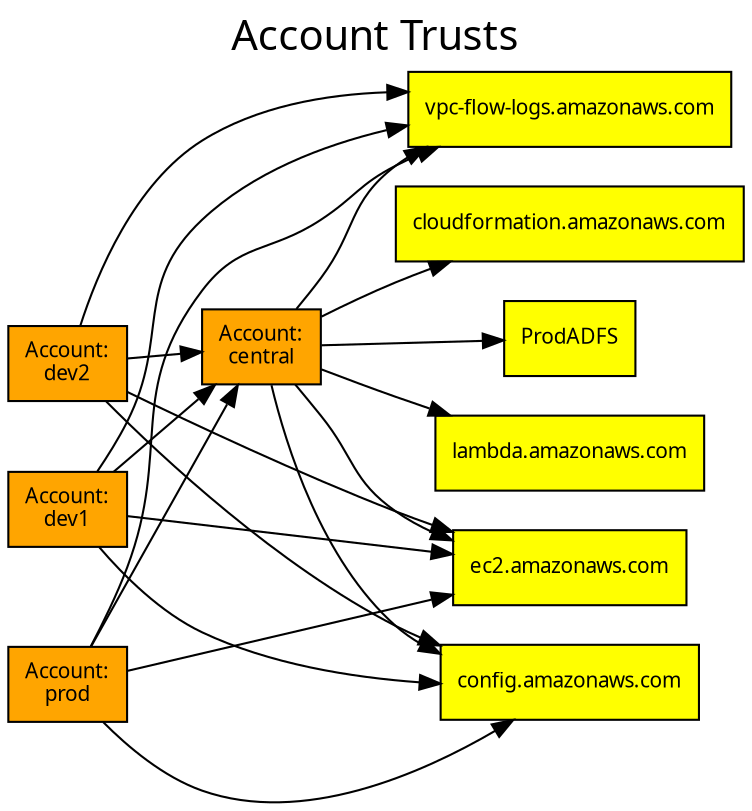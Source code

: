 digraph G {

  graph [label="Account Trusts" labelloc=t fontsize=20 fontname="Verdana" rankdir="LR"];
  node [shape=record fontsize=10 fontname="Verdana" style="filled"];



    "dev2" [label="Account:\ndev2",fillcolor=orange]

    

      "vpc-flow-logs.amazonaws.com" [label="vpc-flow-logs.amazonaws.com", fillcolor=yellow]
      "dev2" -> "vpc-flow-logs.amazonaws.com"

    

      "central" [label="central", fillcolor=yellow]
      "dev2" -> "central"

    

      "config.amazonaws.com" [label="config.amazonaws.com", fillcolor=yellow]
      "dev2" -> "config.amazonaws.com"

    

      "ec2.amazonaws.com" [label="ec2.amazonaws.com", fillcolor=yellow]
      "dev2" -> "ec2.amazonaws.com"

    



    "dev1" [label="Account:\ndev1",fillcolor=orange]

    

      "vpc-flow-logs.amazonaws.com" [label="vpc-flow-logs.amazonaws.com", fillcolor=yellow]
      "dev1" -> "vpc-flow-logs.amazonaws.com"

    

      "central" [label="central", fillcolor=yellow]
      "dev1" -> "central"

    

      "config.amazonaws.com" [label="config.amazonaws.com", fillcolor=yellow]
      "dev1" -> "config.amazonaws.com"

    

      "ec2.amazonaws.com" [label="ec2.amazonaws.com", fillcolor=yellow]
      "dev1" -> "ec2.amazonaws.com"

    



    "prod" [label="Account:\nprod",fillcolor=orange]

    

      "vpc-flow-logs.amazonaws.com" [label="vpc-flow-logs.amazonaws.com", fillcolor=yellow]
      "prod" -> "vpc-flow-logs.amazonaws.com"

    

      "central" [label="central", fillcolor=yellow]
      "prod" -> "central"

    

      "config.amazonaws.com" [label="config.amazonaws.com", fillcolor=yellow]
      "prod" -> "config.amazonaws.com"

    

      "ec2.amazonaws.com" [label="ec2.amazonaws.com", fillcolor=yellow]
      "prod" -> "ec2.amazonaws.com"

    



    "central" [label="Account:\ncentral",fillcolor=orange]

    

      "config.amazonaws.com" [label="config.amazonaws.com", fillcolor=yellow]
      "central" -> "config.amazonaws.com"

    

      "vpc-flow-logs.amazonaws.com" [label="vpc-flow-logs.amazonaws.com", fillcolor=yellow]
      "central" -> "vpc-flow-logs.amazonaws.com"

    

      "ec2.amazonaws.com" [label="ec2.amazonaws.com", fillcolor=yellow]
      "central" -> "ec2.amazonaws.com"

    

      "cloudformation.amazonaws.com" [label="cloudformation.amazonaws.com", fillcolor=yellow]
      "central" -> "cloudformation.amazonaws.com"

    

      "ProdADFS" [label="ProdADFS", fillcolor=yellow]
      "central" -> "ProdADFS"

    

      "lambda.amazonaws.com" [label="lambda.amazonaws.com", fillcolor=yellow]
      "central" -> "lambda.amazonaws.com"

    



}